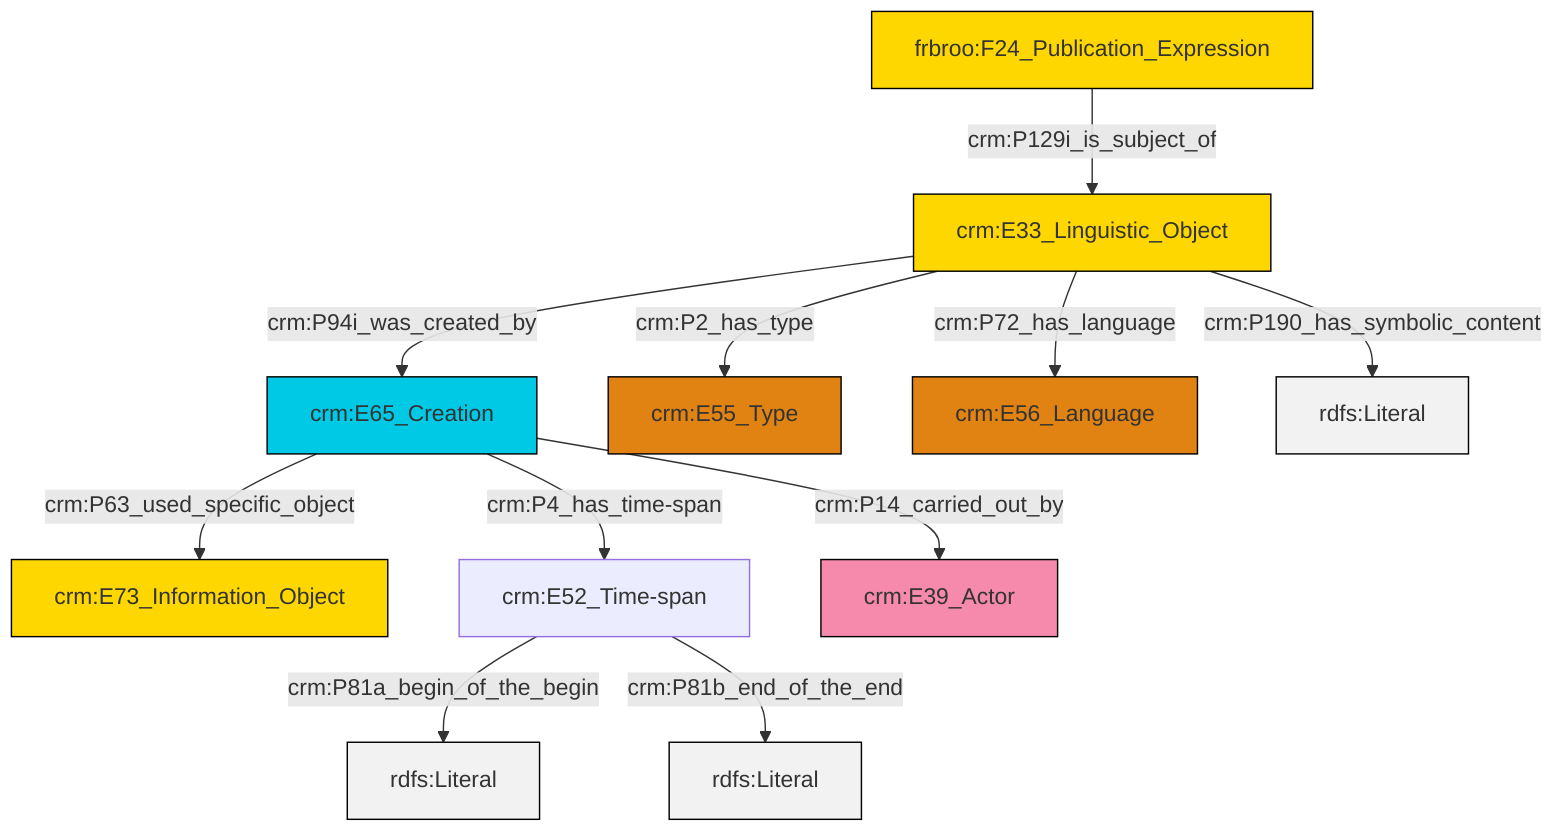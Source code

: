 graph TD
classDef Literal fill:#f2f2f2,stroke:#000000;
classDef CRM_Entity fill:#FFFFFF,stroke:#000000;
classDef Temporal_Entity fill:#00C9E6, stroke:#000000;
classDef Type fill:#E18312, stroke:#000000;
classDef Time-Span fill:#2C9C91, stroke:#000000;
classDef Appellation fill:#FFEB7F, stroke:#000000;
classDef Place fill:#008836, stroke:#000000;
classDef Persistent_Item fill:#B266B2, stroke:#000000;
classDef Conceptual_Object fill:#FFD700, stroke:#000000;
classDef Physical_Thing fill:#D2B48C, stroke:#000000;
classDef Actor fill:#f58aad, stroke:#000000;
classDef PC_Classes fill:#4ce600, stroke:#000000;
classDef Multi fill:#cccccc,stroke:#000000;

0["crm:E65_Creation"]:::Temporal_Entity -->|crm:P63_used_specific_object| 1["crm:E73_Information_Object"]:::Conceptual_Object
4["crm:E33_Linguistic_Object"]:::Conceptual_Object -->|crm:P72_has_language| 5["crm:E56_Language"]:::Type
8["crm:E52_Time-span"]:::Default -->|crm:P81a_begin_of_the_begin| 9[rdfs:Literal]:::Literal
6["frbroo:F24_Publication_Expression"]:::Conceptual_Object -->|crm:P129i_is_subject_of| 4["crm:E33_Linguistic_Object"]:::Conceptual_Object
4["crm:E33_Linguistic_Object"]:::Conceptual_Object -->|crm:P190_has_symbolic_content| 11[rdfs:Literal]:::Literal
8["crm:E52_Time-span"]:::Default -->|crm:P81b_end_of_the_end| 15[rdfs:Literal]:::Literal
4["crm:E33_Linguistic_Object"]:::Conceptual_Object -->|crm:P2_has_type| 2["crm:E55_Type"]:::Type
0["crm:E65_Creation"]:::Temporal_Entity -->|crm:P14_carried_out_by| 12["crm:E39_Actor"]:::Actor
4["crm:E33_Linguistic_Object"]:::Conceptual_Object -->|crm:P94i_was_created_by| 0["crm:E65_Creation"]:::Temporal_Entity
0["crm:E65_Creation"]:::Temporal_Entity -->|crm:P4_has_time-span| 8["crm:E52_Time-span"]:::Default